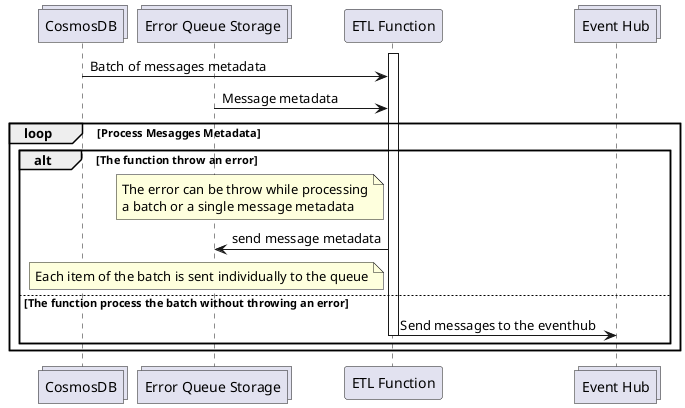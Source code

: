 @startuml messages-ingestion-error-handling
collections "CosmosDB" as CosmosDB
collections "Error Queue Storage" as ErrorQueueStorage
participant "ETL Function" as etlFunc
collections "Event Hub" as EventHub

activate etlFunc
CosmosDB -> etlFunc: Batch of messages metadata
' note left of etlFunc
'     A batch of is sent to the ETL function
' end note
ErrorQueueStorage -> etlFunc: Message metadata


loop Process Mesagges Metadata
  alt The function throw an error
    note left of etlFunc
     The error can be throw while processing
     a batch or a single message metadata
    end note
    etlFunc -> ErrorQueueStorage: send message metadata
    note left of etlFunc
        Each item of the batch is sent individually to the queue
    end note
  else The function process the batch without throwing an error
    etlFunc -> EventHub: Send messages to the eventhub
    deactivate etlFunc
  end
end

@enduml
